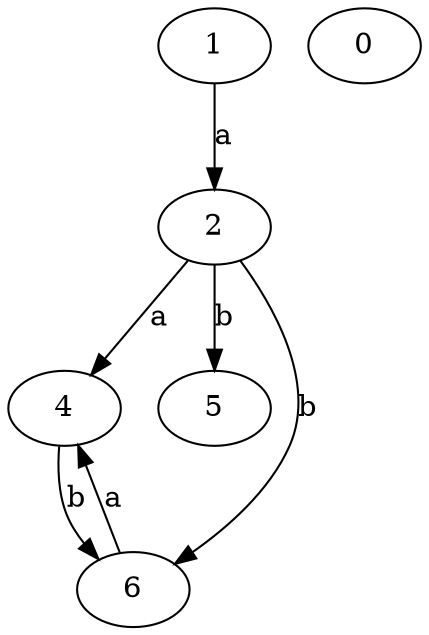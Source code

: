 strict digraph  {
2;
0;
4;
1;
5;
6;
2 -> 4  [label=a];
2 -> 5  [label=b];
2 -> 6  [label=b];
4 -> 6  [label=b];
1 -> 2  [label=a];
6 -> 4  [label=a];
}
